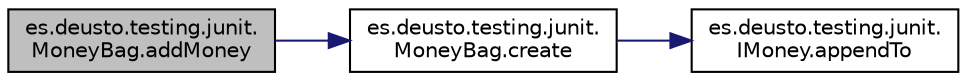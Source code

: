 digraph "es.deusto.testing.junit.MoneyBag.addMoney"
{
  edge [fontname="Helvetica",fontsize="10",labelfontname="Helvetica",labelfontsize="10"];
  node [fontname="Helvetica",fontsize="10",shape=record];
  rankdir="LR";
  Node4 [label="es.deusto.testing.junit.\lMoneyBag.addMoney",height=0.2,width=0.4,color="black", fillcolor="grey75", style="filled", fontcolor="black"];
  Node4 -> Node5 [color="midnightblue",fontsize="10",style="solid"];
  Node5 [label="es.deusto.testing.junit.\lMoneyBag.create",height=0.2,width=0.4,color="black", fillcolor="white", style="filled",URL="$classes_1_1deusto_1_1testing_1_1junit_1_1_money_bag.html#a8d2d54a342d2de2b75530600123efc9a"];
  Node5 -> Node6 [color="midnightblue",fontsize="10",style="solid"];
  Node6 [label="es.deusto.testing.junit.\lIMoney.appendTo",height=0.2,width=0.4,color="black", fillcolor="white", style="filled",URL="$interfacees_1_1deusto_1_1testing_1_1junit_1_1_i_money.html#ae45bc758e69a0017f083f11d050c53cb",tooltip="Brief test for appendTo() added May 12, 2014. "];
}
